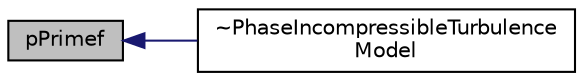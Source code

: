 digraph "pPrimef"
{
  bgcolor="transparent";
  edge [fontname="Helvetica",fontsize="10",labelfontname="Helvetica",labelfontsize="10"];
  node [fontname="Helvetica",fontsize="10",shape=record];
  rankdir="LR";
  Node1 [label="pPrimef",height=0.2,width=0.4,color="black", fillcolor="grey75", style="filled", fontcolor="black"];
  Node1 -> Node2 [dir="back",color="midnightblue",fontsize="10",style="solid",fontname="Helvetica"];
  Node2 [label="~PhaseIncompressibleTurbulence\lModel",height=0.2,width=0.4,color="black",URL="$a01883.html#a8aa1eda98ea8e8b9bfd733d197b35ad8",tooltip="Destructor. "];
}
